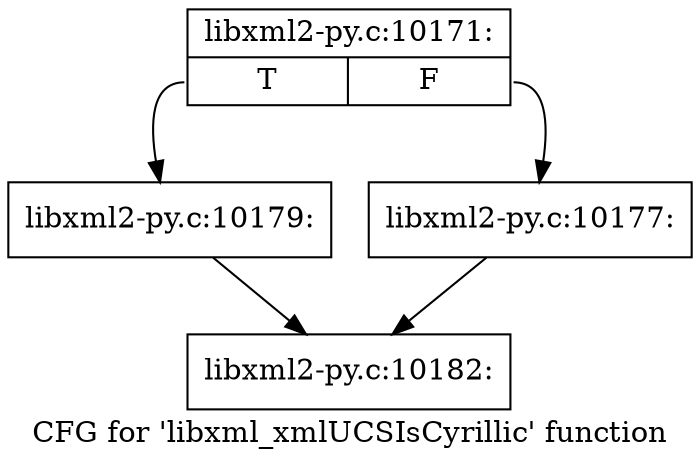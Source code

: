 digraph "CFG for 'libxml_xmlUCSIsCyrillic' function" {
	label="CFG for 'libxml_xmlUCSIsCyrillic' function";

	Node0x45aa6a0 [shape=record,label="{libxml2-py.c:10171:|{<s0>T|<s1>F}}"];
	Node0x45aa6a0:s0 -> Node0x45ad570;
	Node0x45aa6a0:s1 -> Node0x45ad520;
	Node0x45ad520 [shape=record,label="{libxml2-py.c:10177:}"];
	Node0x45ad520 -> Node0x45ac180;
	Node0x45ad570 [shape=record,label="{libxml2-py.c:10179:}"];
	Node0x45ad570 -> Node0x45ac180;
	Node0x45ac180 [shape=record,label="{libxml2-py.c:10182:}"];
}
